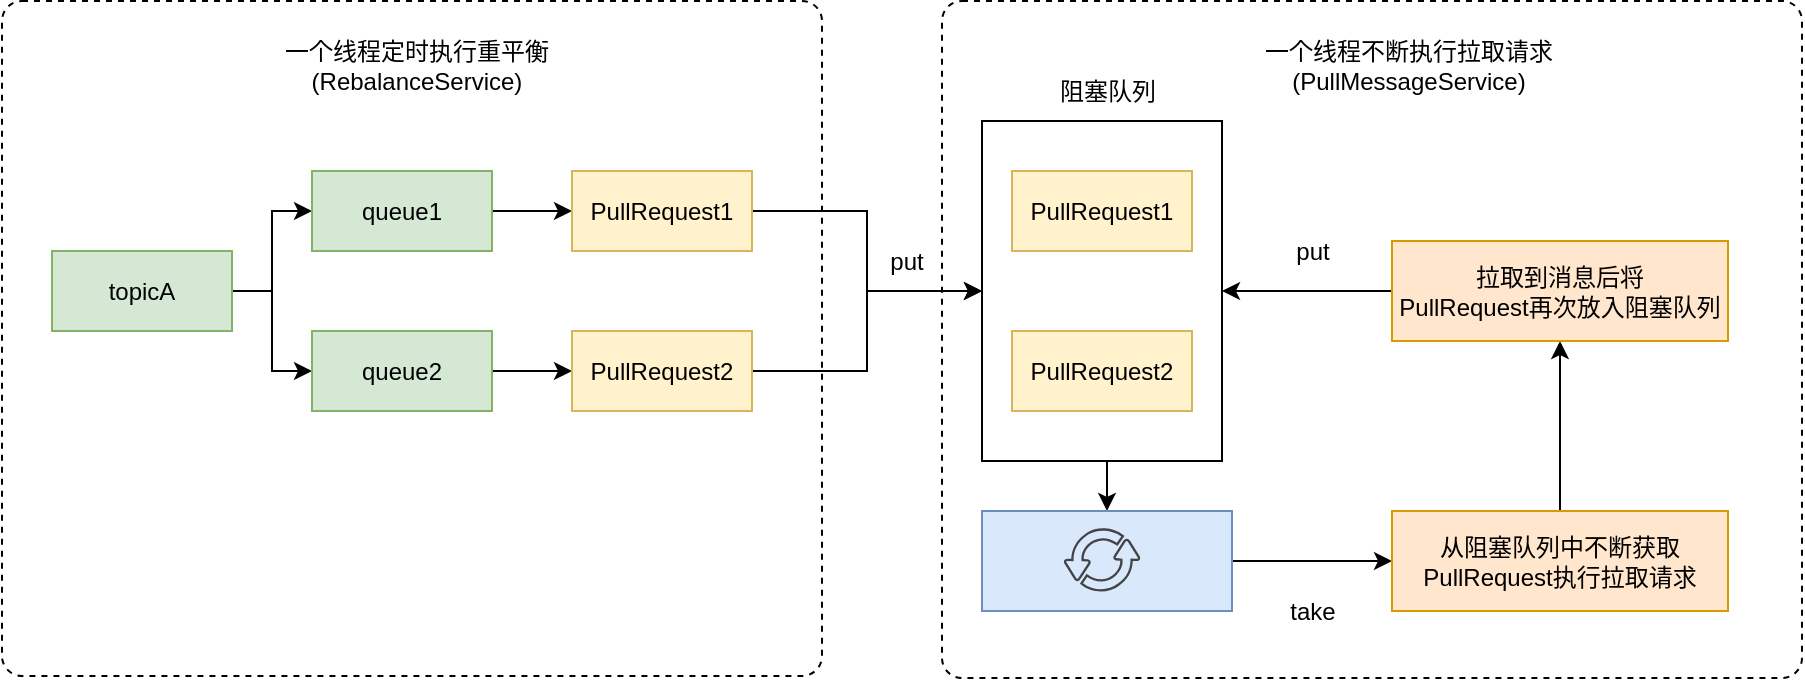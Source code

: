 <mxfile version="15.4.0" type="device" pages="3"><diagram id="L6Fvw8U0QUYQVE6xI8HH" name="第 1 页"><mxGraphModel dx="946" dy="625" grid="1" gridSize="10" guides="1" tooltips="1" connect="1" arrows="1" fold="1" page="1" pageScale="1" pageWidth="827" pageHeight="1169" math="0" shadow="0"><root><mxCell id="0"/><mxCell id="1" parent="0"/><mxCell id="xWXmKuWhTYRHzVTtNTbu-2" value="" style="html=1;align=center;verticalAlign=top;rounded=1;absoluteArcSize=1;arcSize=20;dashed=1;" parent="1" vertex="1"><mxGeometry x="540" y="112.5" width="430" height="338.5" as="geometry"/></mxCell><mxCell id="xWXmKuWhTYRHzVTtNTbu-1" value="" style="html=1;align=center;verticalAlign=top;rounded=1;absoluteArcSize=1;arcSize=20;dashed=1;" parent="1" vertex="1"><mxGeometry x="70" y="112.5" width="410" height="337.5" as="geometry"/></mxCell><mxCell id="CElGdC8M6jSX57Rlxa2K-20" style="edgeStyle=orthogonalEdgeStyle;rounded=0;orthogonalLoop=1;jettySize=auto;html=1;exitX=1;exitY=0.5;exitDx=0;exitDy=0;entryX=0;entryY=0.5;entryDx=0;entryDy=0;" parent="1" source="CElGdC8M6jSX57Rlxa2K-7" target="CElGdC8M6jSX57Rlxa2K-8" edge="1"><mxGeometry relative="1" as="geometry"/></mxCell><mxCell id="CElGdC8M6jSX57Rlxa2K-21" style="edgeStyle=orthogonalEdgeStyle;rounded=0;orthogonalLoop=1;jettySize=auto;html=1;exitX=1;exitY=0.5;exitDx=0;exitDy=0;entryX=0;entryY=0.5;entryDx=0;entryDy=0;" parent="1" source="CElGdC8M6jSX57Rlxa2K-7" target="CElGdC8M6jSX57Rlxa2K-9" edge="1"><mxGeometry relative="1" as="geometry"/></mxCell><mxCell id="CElGdC8M6jSX57Rlxa2K-7" value="topicA" style="rounded=0;whiteSpace=wrap;html=1;fillColor=#d5e8d4;strokeColor=#82b366;" parent="1" vertex="1"><mxGeometry x="95" y="237.5" width="90" height="40" as="geometry"/></mxCell><mxCell id="CElGdC8M6jSX57Rlxa2K-22" style="edgeStyle=orthogonalEdgeStyle;rounded=0;orthogonalLoop=1;jettySize=auto;html=1;exitX=1;exitY=0.5;exitDx=0;exitDy=0;entryX=0;entryY=0.5;entryDx=0;entryDy=0;" parent="1" source="CElGdC8M6jSX57Rlxa2K-8" target="CElGdC8M6jSX57Rlxa2K-11" edge="1"><mxGeometry relative="1" as="geometry"/></mxCell><mxCell id="CElGdC8M6jSX57Rlxa2K-8" value="queue1" style="rounded=0;whiteSpace=wrap;html=1;fillColor=#d5e8d4;strokeColor=#82b366;" parent="1" vertex="1"><mxGeometry x="225" y="197.5" width="90" height="40" as="geometry"/></mxCell><mxCell id="CElGdC8M6jSX57Rlxa2K-23" style="edgeStyle=orthogonalEdgeStyle;rounded=0;orthogonalLoop=1;jettySize=auto;html=1;exitX=1;exitY=0.5;exitDx=0;exitDy=0;entryX=0;entryY=0.5;entryDx=0;entryDy=0;" parent="1" source="CElGdC8M6jSX57Rlxa2K-9" target="CElGdC8M6jSX57Rlxa2K-12" edge="1"><mxGeometry relative="1" as="geometry"/></mxCell><mxCell id="CElGdC8M6jSX57Rlxa2K-9" value="queue2" style="rounded=0;whiteSpace=wrap;html=1;fillColor=#d5e8d4;strokeColor=#82b366;" parent="1" vertex="1"><mxGeometry x="225" y="277.5" width="90" height="40" as="geometry"/></mxCell><mxCell id="CElGdC8M6jSX57Rlxa2K-17" style="edgeStyle=orthogonalEdgeStyle;rounded=0;orthogonalLoop=1;jettySize=auto;html=1;exitX=1;exitY=0.5;exitDx=0;exitDy=0;entryX=0;entryY=0.5;entryDx=0;entryDy=0;" parent="1" source="CElGdC8M6jSX57Rlxa2K-11" target="CElGdC8M6jSX57Rlxa2K-13" edge="1"><mxGeometry relative="1" as="geometry"/></mxCell><mxCell id="CElGdC8M6jSX57Rlxa2K-11" value="PullRequest1" style="rounded=0;whiteSpace=wrap;html=1;fillColor=#fff2cc;strokeColor=#d6b656;" parent="1" vertex="1"><mxGeometry x="355" y="197.5" width="90" height="40" as="geometry"/></mxCell><mxCell id="CElGdC8M6jSX57Rlxa2K-18" style="edgeStyle=orthogonalEdgeStyle;rounded=0;orthogonalLoop=1;jettySize=auto;html=1;exitX=1;exitY=0.5;exitDx=0;exitDy=0;entryX=0;entryY=0.5;entryDx=0;entryDy=0;" parent="1" source="CElGdC8M6jSX57Rlxa2K-12" target="CElGdC8M6jSX57Rlxa2K-13" edge="1"><mxGeometry relative="1" as="geometry"/></mxCell><mxCell id="CElGdC8M6jSX57Rlxa2K-12" value="PullRequest2" style="rounded=0;whiteSpace=wrap;html=1;fillColor=#fff2cc;strokeColor=#d6b656;" parent="1" vertex="1"><mxGeometry x="355" y="277.5" width="90" height="40" as="geometry"/></mxCell><mxCell id="xWXmKuWhTYRHzVTtNTbu-8" style="edgeStyle=orthogonalEdgeStyle;rounded=0;orthogonalLoop=1;jettySize=auto;html=1;exitX=0.5;exitY=1;exitDx=0;exitDy=0;entryX=0.5;entryY=0;entryDx=0;entryDy=0;" parent="1" source="CElGdC8M6jSX57Rlxa2K-13" target="CElGdC8M6jSX57Rlxa2K-25" edge="1"><mxGeometry relative="1" as="geometry"/></mxCell><mxCell id="CElGdC8M6jSX57Rlxa2K-13" value="" style="rounded=0;whiteSpace=wrap;html=1;" parent="1" vertex="1"><mxGeometry x="560" y="172.5" width="120" height="170" as="geometry"/></mxCell><mxCell id="CElGdC8M6jSX57Rlxa2K-14" value="PullRequest1" style="rounded=0;whiteSpace=wrap;html=1;fillColor=#fff2cc;strokeColor=#d6b656;" parent="1" vertex="1"><mxGeometry x="575" y="197.5" width="90" height="40" as="geometry"/></mxCell><mxCell id="CElGdC8M6jSX57Rlxa2K-15" value="PullRequest2" style="rounded=0;whiteSpace=wrap;html=1;fillColor=#fff2cc;strokeColor=#d6b656;" parent="1" vertex="1"><mxGeometry x="575" y="277.5" width="90" height="40" as="geometry"/></mxCell><mxCell id="CElGdC8M6jSX57Rlxa2K-19" value="put" style="text;html=1;align=center;verticalAlign=middle;resizable=0;points=[];autosize=1;strokeColor=none;fillColor=none;" parent="1" vertex="1"><mxGeometry x="507" y="232.5" width="30" height="20" as="geometry"/></mxCell><mxCell id="CElGdC8M6jSX57Rlxa2K-30" style="rounded=0;orthogonalLoop=1;jettySize=auto;html=1;exitX=1;exitY=0.5;exitDx=0;exitDy=0;entryX=0;entryY=0.5;entryDx=0;entryDy=0;" parent="1" source="CElGdC8M6jSX57Rlxa2K-25" target="CElGdC8M6jSX57Rlxa2K-28" edge="1"><mxGeometry relative="1" as="geometry"/></mxCell><mxCell id="CElGdC8M6jSX57Rlxa2K-25" value="" style="rounded=0;whiteSpace=wrap;html=1;fillColor=#dae8fc;strokeColor=#6c8ebf;" parent="1" vertex="1"><mxGeometry x="560" y="367.5" width="125" height="50" as="geometry"/></mxCell><mxCell id="CElGdC8M6jSX57Rlxa2K-26" value="" style="sketch=0;pointerEvents=1;shadow=0;dashed=0;html=1;strokeColor=none;fillColor=#434445;aspect=fixed;labelPosition=center;verticalLabelPosition=bottom;verticalAlign=top;align=center;outlineConnect=0;shape=mxgraph.vvd.business_continuity_data_protection;" parent="1" vertex="1"><mxGeometry x="600.82" y="376" width="38.37" height="33" as="geometry"/></mxCell><mxCell id="xWXmKuWhTYRHzVTtNTbu-7" style="edgeStyle=orthogonalEdgeStyle;rounded=0;orthogonalLoop=1;jettySize=auto;html=1;exitX=0.5;exitY=0;exitDx=0;exitDy=0;entryX=0.5;entryY=1;entryDx=0;entryDy=0;" parent="1" source="CElGdC8M6jSX57Rlxa2K-28" target="CElGdC8M6jSX57Rlxa2K-29" edge="1"><mxGeometry relative="1" as="geometry"/></mxCell><mxCell id="CElGdC8M6jSX57Rlxa2K-28" value="从阻塞队列中不断获取PullRequest执行拉取请求" style="rounded=0;whiteSpace=wrap;html=1;fillColor=#ffe6cc;strokeColor=#d79b00;" parent="1" vertex="1"><mxGeometry x="765" y="367.5" width="168" height="50" as="geometry"/></mxCell><mxCell id="CElGdC8M6jSX57Rlxa2K-33" style="edgeStyle=none;rounded=0;orthogonalLoop=1;jettySize=auto;html=1;exitX=0;exitY=0.5;exitDx=0;exitDy=0;entryX=1;entryY=0.5;entryDx=0;entryDy=0;" parent="1" source="CElGdC8M6jSX57Rlxa2K-29" target="CElGdC8M6jSX57Rlxa2K-13" edge="1"><mxGeometry relative="1" as="geometry"/></mxCell><mxCell id="CElGdC8M6jSX57Rlxa2K-29" value="拉取到消息后将&lt;br&gt;PullRequest再次放入阻塞队列" style="rounded=0;whiteSpace=wrap;html=1;fillColor=#ffe6cc;strokeColor=#d79b00;" parent="1" vertex="1"><mxGeometry x="765" y="232.5" width="168" height="50" as="geometry"/></mxCell><mxCell id="CElGdC8M6jSX57Rlxa2K-34" value="take" style="text;html=1;align=center;verticalAlign=middle;resizable=0;points=[];autosize=1;strokeColor=none;fillColor=none;" parent="1" vertex="1"><mxGeometry x="705" y="407.5" width="40" height="20" as="geometry"/></mxCell><mxCell id="CElGdC8M6jSX57Rlxa2K-35" value="put" style="text;html=1;align=center;verticalAlign=middle;resizable=0;points=[];autosize=1;strokeColor=none;fillColor=none;" parent="1" vertex="1"><mxGeometry x="710" y="227.5" width="30" height="20" as="geometry"/></mxCell><mxCell id="xWXmKuWhTYRHzVTtNTbu-5" value="一个线程定时执行重平衡(RebalanceService)" style="text;html=1;strokeColor=none;fillColor=none;align=center;verticalAlign=middle;whiteSpace=wrap;rounded=0;" parent="1" vertex="1"><mxGeometry x="200" y="130" width="155" height="30" as="geometry"/></mxCell><mxCell id="xWXmKuWhTYRHzVTtNTbu-6" value="一个线程不断执行拉取请求&lt;br&gt;(PullMessageService)" style="text;html=1;strokeColor=none;fillColor=none;align=center;verticalAlign=middle;whiteSpace=wrap;rounded=0;" parent="1" vertex="1"><mxGeometry x="697" y="130" width="153" height="30" as="geometry"/></mxCell><mxCell id="AHkLQPTwNTTwacMIR6Ao-1" value="阻塞队列" style="text;html=1;strokeColor=none;fillColor=none;align=center;verticalAlign=middle;whiteSpace=wrap;rounded=0;" parent="1" vertex="1"><mxGeometry x="592.5" y="142.5" width="60" height="30" as="geometry"/></mxCell></root></mxGraphModel></diagram><diagram id="onLun9z4XwAccA6t7zPy" name="第 2 页"><mxGraphModel dx="946" dy="625" grid="1" gridSize="10" guides="1" tooltips="1" connect="1" arrows="1" fold="1" page="1" pageScale="1" pageWidth="827" pageHeight="1169" math="0" shadow="0"><root><mxCell id="phng8VUYiH1A61cFSnAM-0"/><mxCell id="phng8VUYiH1A61cFSnAM-1" parent="phng8VUYiH1A61cFSnAM-0"/><mxCell id="BMUpogaRTPzd3OqM7eHl-0" value="从阻塞队列获取到PullRequest" style="rounded=0;whiteSpace=wrap;html=1;fillColor=#dae8fc;strokeColor=#6c8ebf;" parent="phng8VUYiH1A61cFSnAM-1" vertex="1"><mxGeometry x="270" y="240" width="120" height="60" as="geometry"/></mxCell><mxCell id="BMUpogaRTPzd3OqM7eHl-13" style="edgeStyle=orthogonalEdgeStyle;rounded=0;orthogonalLoop=1;jettySize=auto;html=1;exitX=0.5;exitY=1;exitDx=0;exitDy=0;entryX=0.5;entryY=0;entryDx=0;entryDy=0;fillColor=#dae8fc;strokeColor=#000000;" parent="phng8VUYiH1A61cFSnAM-1" target="BMUpogaRTPzd3OqM7eHl-7" edge="1"><mxGeometry relative="1" as="geometry"><mxPoint x="330" y="300" as="sourcePoint"/></mxGeometry></mxCell><mxCell id="BMUpogaRTPzd3OqM7eHl-12" style="edgeStyle=orthogonalEdgeStyle;rounded=0;orthogonalLoop=1;jettySize=auto;html=1;exitX=1;exitY=0.5;exitDx=0;exitDy=0;entryX=0;entryY=0.5;entryDx=0;entryDy=0;fillColor=#dae8fc;strokeColor=#000000;" parent="phng8VUYiH1A61cFSnAM-1" source="BMUpogaRTPzd3OqM7eHl-7" target="BMUpogaRTPzd3OqM7eHl-11" edge="1"><mxGeometry relative="1" as="geometry"/></mxCell><mxCell id="BMUpogaRTPzd3OqM7eHl-14" style="edgeStyle=orthogonalEdgeStyle;rounded=0;orthogonalLoop=1;jettySize=auto;html=1;exitX=0.5;exitY=1;exitDx=0;exitDy=0;entryX=0.5;entryY=0;entryDx=0;entryDy=0;fillColor=#dae8fc;strokeColor=#000000;" parent="phng8VUYiH1A61cFSnAM-1" source="BMUpogaRTPzd3OqM7eHl-7" target="BMUpogaRTPzd3OqM7eHl-10" edge="1"><mxGeometry relative="1" as="geometry"/></mxCell><mxCell id="BMUpogaRTPzd3OqM7eHl-7" value="msgCount&amp;gt;指定值&lt;br&gt;|| msgSize&amp;gt;指定值？" style="rhombus;whiteSpace=wrap;html=1;fillColor=#dae8fc;strokeColor=#6c8ebf;" parent="phng8VUYiH1A61cFSnAM-1" vertex="1"><mxGeometry x="240" y="330" width="180" height="80" as="geometry"/></mxCell><mxCell id="BMUpogaRTPzd3OqM7eHl-10" value="发起网络请求" style="rounded=0;whiteSpace=wrap;html=1;fillColor=#dae8fc;strokeColor=#6c8ebf;" parent="phng8VUYiH1A61cFSnAM-1" vertex="1"><mxGeometry x="270" y="450" width="120" height="60" as="geometry"/></mxCell><mxCell id="BMUpogaRTPzd3OqM7eHl-11" value="消息消费比较慢了，触发流控&lt;br&gt;过个50ms再把这个PullRequest&lt;br&gt;放到阻塞队列" style="rounded=0;whiteSpace=wrap;html=1;fillColor=#dae8fc;strokeColor=#6c8ebf;" parent="phng8VUYiH1A61cFSnAM-1" vertex="1"><mxGeometry x="490" y="340" width="180" height="60" as="geometry"/></mxCell><mxCell id="kMgo-d6T2KRBTuadFvCI-0" value="Y" style="text;html=1;align=center;verticalAlign=middle;resizable=0;points=[];autosize=1;strokeColor=none;fillColor=none;" parent="phng8VUYiH1A61cFSnAM-1" vertex="1"><mxGeometry x="440" y="340" width="20" height="20" as="geometry"/></mxCell><mxCell id="kMgo-d6T2KRBTuadFvCI-1" value="N" style="text;html=1;align=center;verticalAlign=middle;resizable=0;points=[];autosize=1;strokeColor=none;fillColor=none;" parent="phng8VUYiH1A61cFSnAM-1" vertex="1"><mxGeometry x="340" y="415" width="20" height="20" as="geometry"/></mxCell></root></mxGraphModel></diagram><diagram id="wNn3oud_nNK409QmmxiN" name="第 3 页"><mxGraphModel dx="946" dy="625" grid="1" gridSize="10" guides="1" tooltips="1" connect="1" arrows="1" fold="1" page="1" pageScale="1" pageWidth="827" pageHeight="1169" math="0" shadow="0"><root><mxCell id="kVN-vD2Ev0A-uaXlGtp7-0"/><mxCell id="kVN-vD2Ev0A-uaXlGtp7-1" parent="kVN-vD2Ev0A-uaXlGtp7-0"/><mxCell id="0nSk2olNTIgePSBiiEYR-0" value="获取到消息内容以及下次应该拉取的offset" style="rounded=0;whiteSpace=wrap;html=1;fillColor=#dae8fc;strokeColor=#6c8ebf;" vertex="1" parent="kVN-vD2Ev0A-uaXlGtp7-1"><mxGeometry x="270" y="240" width="120" height="60" as="geometry"/></mxCell><mxCell id="0nSk2olNTIgePSBiiEYR-1" style="edgeStyle=orthogonalEdgeStyle;rounded=0;orthogonalLoop=1;jettySize=auto;html=1;exitX=0.5;exitY=1;exitDx=0;exitDy=0;entryX=0.5;entryY=0;entryDx=0;entryDy=0;fillColor=#dae8fc;strokeColor=#000000;" edge="1" parent="kVN-vD2Ev0A-uaXlGtp7-1"><mxGeometry relative="1" as="geometry"><mxPoint x="330" y="300" as="sourcePoint"/><mxPoint x="330" y="330" as="targetPoint"/></mxGeometry></mxCell><mxCell id="0nSk2olNTIgePSBiiEYR-9" style="edgeStyle=orthogonalEdgeStyle;rounded=0;orthogonalLoop=1;jettySize=auto;html=1;exitX=0.5;exitY=1;exitDx=0;exitDy=0;entryX=0.5;entryY=0;entryDx=0;entryDy=0;" edge="1" parent="kVN-vD2Ev0A-uaXlGtp7-1" source="0nSk2olNTIgePSBiiEYR-7" target="0nSk2olNTIgePSBiiEYR-8"><mxGeometry relative="1" as="geometry"/></mxCell><mxCell id="fhTlqyNY-wobPC8aFDXF-1" style="edgeStyle=orthogonalEdgeStyle;rounded=0;orthogonalLoop=1;jettySize=auto;html=1;exitX=1;exitY=0.5;exitDx=0;exitDy=0;entryX=0;entryY=0.5;entryDx=0;entryDy=0;strokeColor=#000000;dashed=1;" edge="1" parent="kVN-vD2Ev0A-uaXlGtp7-1" source="0nSk2olNTIgePSBiiEYR-7" target="fhTlqyNY-wobPC8aFDXF-0"><mxGeometry relative="1" as="geometry"/></mxCell><mxCell id="0nSk2olNTIgePSBiiEYR-7" value="将消息放到msgTreeMap" style="rounded=0;whiteSpace=wrap;html=1;fillColor=#dae8fc;strokeColor=#6c8ebf;" vertex="1" parent="kVN-vD2Ev0A-uaXlGtp7-1"><mxGeometry x="270" y="330" width="120" height="60" as="geometry"/></mxCell><mxCell id="0nSk2olNTIgePSBiiEYR-8" value="更新PullRequest的nextOffset再次放入&lt;br&gt;阻塞队列" style="rounded=0;whiteSpace=wrap;html=1;fillColor=#dae8fc;strokeColor=#6c8ebf;" vertex="1" parent="kVN-vD2Ev0A-uaXlGtp7-1"><mxGeometry x="270" y="420" width="120" height="60" as="geometry"/></mxCell><mxCell id="fhTlqyNY-wobPC8aFDXF-0" value="线程池中的线程不断消费消息，消费完的消息从msgTreeMap中删除" style="rounded=0;whiteSpace=wrap;html=1;fillColor=#dae8fc;strokeColor=#6c8ebf;" vertex="1" parent="kVN-vD2Ev0A-uaXlGtp7-1"><mxGeometry x="460" y="330" width="120" height="60" as="geometry"/></mxCell><mxCell id="6BDNSlKa3NLMBjIs_jQ6-3" style="edgeStyle=orthogonalEdgeStyle;rounded=0;orthogonalLoop=1;jettySize=auto;html=1;exitX=0.5;exitY=1;exitDx=0;exitDy=0;entryX=0.5;entryY=0;entryDx=0;entryDy=0;strokeColor=#000000;" edge="1" parent="kVN-vD2Ev0A-uaXlGtp7-1" source="6BDNSlKa3NLMBjIs_jQ6-2" target="0nSk2olNTIgePSBiiEYR-0"><mxGeometry relative="1" as="geometry"/></mxCell><mxCell id="6BDNSlKa3NLMBjIs_jQ6-2" value="收到响应" style="rounded=0;whiteSpace=wrap;html=1;fillColor=#dae8fc;strokeColor=#6c8ebf;" vertex="1" parent="kVN-vD2Ev0A-uaXlGtp7-1"><mxGeometry x="270" y="140" width="120" height="60" as="geometry"/></mxCell></root></mxGraphModel></diagram></mxfile>